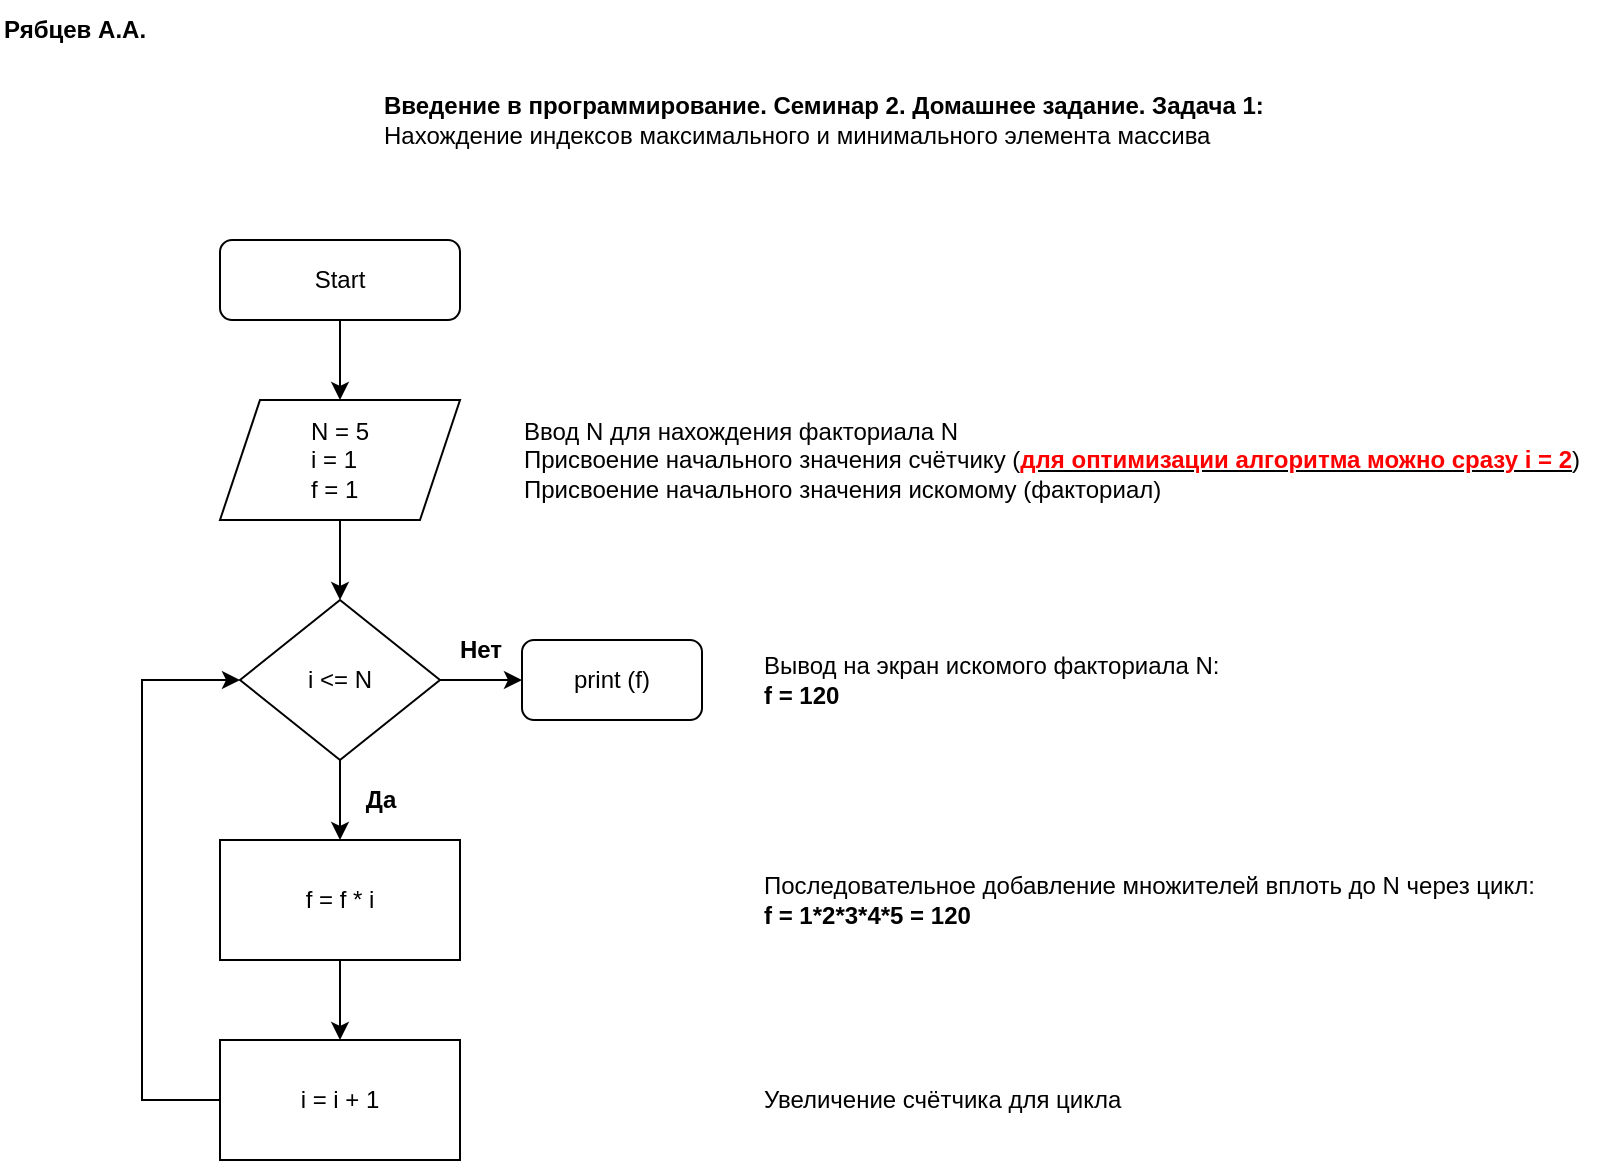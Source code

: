 <mxfile version="20.6.2" type="github">
  <diagram id="C5RBs43oDa-KdzZeNtuy" name="Page-1">
    <mxGraphModel dx="1422" dy="754" grid="1" gridSize="10" guides="1" tooltips="1" connect="1" arrows="1" fold="1" page="1" pageScale="1" pageWidth="827" pageHeight="1169" math="0" shadow="0">
      <root>
        <mxCell id="WIyWlLk6GJQsqaUBKTNV-0" />
        <mxCell id="WIyWlLk6GJQsqaUBKTNV-1" parent="WIyWlLk6GJQsqaUBKTNV-0" />
        <mxCell id="4gVl8pctc3jqohFmoUcx-20" value="" style="edgeStyle=orthogonalEdgeStyle;rounded=0;orthogonalLoop=1;jettySize=auto;html=1;" edge="1" parent="WIyWlLk6GJQsqaUBKTNV-1" source="4gVl8pctc3jqohFmoUcx-21">
          <mxGeometry relative="1" as="geometry">
            <mxPoint x="190" y="210" as="targetPoint" />
          </mxGeometry>
        </mxCell>
        <mxCell id="4gVl8pctc3jqohFmoUcx-21" value="Start" style="rounded=1;whiteSpace=wrap;html=1;fontSize=12;glass=0;strokeWidth=1;shadow=0;" vertex="1" parent="WIyWlLk6GJQsqaUBKTNV-1">
          <mxGeometry x="130" y="130" width="120" height="40" as="geometry" />
        </mxCell>
        <mxCell id="4gVl8pctc3jqohFmoUcx-22" value="print (f)" style="rounded=1;whiteSpace=wrap;html=1;fontSize=12;glass=0;strokeWidth=1;shadow=0;" vertex="1" parent="WIyWlLk6GJQsqaUBKTNV-1">
          <mxGeometry x="281" y="330" width="90" height="40" as="geometry" />
        </mxCell>
        <mxCell id="4gVl8pctc3jqohFmoUcx-23" value="" style="edgeStyle=orthogonalEdgeStyle;rounded=0;orthogonalLoop=1;jettySize=auto;html=1;" edge="1" parent="WIyWlLk6GJQsqaUBKTNV-1" source="4gVl8pctc3jqohFmoUcx-24" target="4gVl8pctc3jqohFmoUcx-31">
          <mxGeometry relative="1" as="geometry" />
        </mxCell>
        <mxCell id="4gVl8pctc3jqohFmoUcx-24" value="&lt;div style=&quot;text-align: justify;&quot;&gt;&lt;span style=&quot;background-color: initial;&quot;&gt;N = 5&lt;/span&gt;&lt;/div&gt;&lt;div style=&quot;text-align: justify;&quot;&gt;&lt;span style=&quot;background-color: initial;&quot;&gt;i = 1&lt;/span&gt;&lt;/div&gt;&lt;div style=&quot;text-align: justify;&quot;&gt;&lt;span style=&quot;background-color: initial;&quot;&gt;f = 1&lt;/span&gt;&lt;/div&gt;" style="shape=parallelogram;perimeter=parallelogramPerimeter;whiteSpace=wrap;html=1;fixedSize=1;" vertex="1" parent="WIyWlLk6GJQsqaUBKTNV-1">
          <mxGeometry x="130" y="210" width="120" height="60" as="geometry" />
        </mxCell>
        <mxCell id="4gVl8pctc3jqohFmoUcx-25" value="Вывод на экран искомого факториала N:&amp;nbsp;&lt;br&gt;&lt;b&gt;f = 120&lt;/b&gt;" style="text;html=1;align=left;verticalAlign=middle;resizable=0;points=[];autosize=1;strokeColor=none;fillColor=none;" vertex="1" parent="WIyWlLk6GJQsqaUBKTNV-1">
          <mxGeometry x="400" y="330" width="250" height="40" as="geometry" />
        </mxCell>
        <mxCell id="4gVl8pctc3jqohFmoUcx-26" value="&lt;div style=&quot;&quot;&gt;&lt;span style=&quot;background-color: initial;&quot;&gt;Последовательное добавление множителей вплоть до N через цикл:&amp;nbsp;&lt;/span&gt;&lt;/div&gt;&lt;div style=&quot;&quot;&gt;&lt;span style=&quot;background-color: initial;&quot;&gt;&lt;b&gt;f = 1*2*3*4*5 = 120&lt;/b&gt;&lt;/span&gt;&lt;/div&gt;" style="text;html=1;align=left;verticalAlign=middle;resizable=0;points=[];autosize=1;strokeColor=none;fillColor=none;" vertex="1" parent="WIyWlLk6GJQsqaUBKTNV-1">
          <mxGeometry x="400" y="440" width="410" height="40" as="geometry" />
        </mxCell>
        <mxCell id="4gVl8pctc3jqohFmoUcx-27" value="Ввод N для нахождения факториала N&lt;br&gt;Присвоение начального значения счётчику (&lt;b&gt;&lt;u&gt;&lt;font color=&quot;#ff0000&quot;&gt;для оптимизации алгоритма можно сразу i = 2&lt;/font&gt;&lt;/u&gt;&lt;/b&gt;)&lt;br&gt;Присвоение начального значения искомому (факториал)" style="text;html=1;align=left;verticalAlign=middle;resizable=0;points=[];autosize=1;strokeColor=none;fillColor=none;" vertex="1" parent="WIyWlLk6GJQsqaUBKTNV-1">
          <mxGeometry x="280" y="210" width="550" height="60" as="geometry" />
        </mxCell>
        <mxCell id="4gVl8pctc3jqohFmoUcx-28" value="&lt;b&gt;Введение в программирование. Семинар 2. Домашнее задание. Задача 1:&lt;br&gt;&lt;/b&gt;&lt;div&gt;&lt;div&gt;Нахождение индексов максимального и минимального элемента&amp;nbsp;&lt;span style=&quot;background-color: initial;&quot;&gt;массива&lt;/span&gt;&lt;/div&gt;&lt;/div&gt;" style="text;html=1;align=left;verticalAlign=middle;resizable=0;points=[];autosize=1;strokeColor=none;fillColor=none;" vertex="1" parent="WIyWlLk6GJQsqaUBKTNV-1">
          <mxGeometry x="210" y="50" width="460" height="40" as="geometry" />
        </mxCell>
        <mxCell id="4gVl8pctc3jqohFmoUcx-29" value="" style="edgeStyle=orthogonalEdgeStyle;rounded=0;orthogonalLoop=1;jettySize=auto;html=1;" edge="1" parent="WIyWlLk6GJQsqaUBKTNV-1" source="4gVl8pctc3jqohFmoUcx-31" target="4gVl8pctc3jqohFmoUcx-33">
          <mxGeometry relative="1" as="geometry" />
        </mxCell>
        <mxCell id="4gVl8pctc3jqohFmoUcx-30" value="" style="edgeStyle=orthogonalEdgeStyle;rounded=0;orthogonalLoop=1;jettySize=auto;html=1;" edge="1" parent="WIyWlLk6GJQsqaUBKTNV-1" source="4gVl8pctc3jqohFmoUcx-31" target="4gVl8pctc3jqohFmoUcx-22">
          <mxGeometry relative="1" as="geometry" />
        </mxCell>
        <mxCell id="4gVl8pctc3jqohFmoUcx-31" value="i &amp;lt;= N" style="rhombus;whiteSpace=wrap;html=1;" vertex="1" parent="WIyWlLk6GJQsqaUBKTNV-1">
          <mxGeometry x="140" y="310" width="100" height="80" as="geometry" />
        </mxCell>
        <mxCell id="4gVl8pctc3jqohFmoUcx-32" value="" style="edgeStyle=orthogonalEdgeStyle;rounded=0;orthogonalLoop=1;jettySize=auto;html=1;" edge="1" parent="WIyWlLk6GJQsqaUBKTNV-1" source="4gVl8pctc3jqohFmoUcx-33" target="4gVl8pctc3jqohFmoUcx-37">
          <mxGeometry relative="1" as="geometry" />
        </mxCell>
        <mxCell id="4gVl8pctc3jqohFmoUcx-33" value="f = f * i" style="rounded=0;whiteSpace=wrap;html=1;" vertex="1" parent="WIyWlLk6GJQsqaUBKTNV-1">
          <mxGeometry x="130" y="430" width="120" height="60" as="geometry" />
        </mxCell>
        <mxCell id="4gVl8pctc3jqohFmoUcx-34" value="&lt;b&gt;Да&lt;/b&gt;" style="text;html=1;align=center;verticalAlign=middle;resizable=0;points=[];autosize=1;strokeColor=none;fillColor=none;" vertex="1" parent="WIyWlLk6GJQsqaUBKTNV-1">
          <mxGeometry x="190" y="395" width="40" height="30" as="geometry" />
        </mxCell>
        <mxCell id="4gVl8pctc3jqohFmoUcx-35" value="&lt;b&gt;Нет&lt;/b&gt;" style="text;html=1;align=center;verticalAlign=middle;resizable=0;points=[];autosize=1;strokeColor=none;fillColor=none;" vertex="1" parent="WIyWlLk6GJQsqaUBKTNV-1">
          <mxGeometry x="240" y="320" width="40" height="30" as="geometry" />
        </mxCell>
        <mxCell id="4gVl8pctc3jqohFmoUcx-36" style="edgeStyle=orthogonalEdgeStyle;rounded=0;orthogonalLoop=1;jettySize=auto;html=1;entryX=0;entryY=0.5;entryDx=0;entryDy=0;" edge="1" parent="WIyWlLk6GJQsqaUBKTNV-1" source="4gVl8pctc3jqohFmoUcx-37" target="4gVl8pctc3jqohFmoUcx-31">
          <mxGeometry relative="1" as="geometry">
            <Array as="points">
              <mxPoint x="91" y="560" />
              <mxPoint x="91" y="350" />
            </Array>
          </mxGeometry>
        </mxCell>
        <mxCell id="4gVl8pctc3jqohFmoUcx-37" value="i = i + 1" style="rounded=0;whiteSpace=wrap;html=1;" vertex="1" parent="WIyWlLk6GJQsqaUBKTNV-1">
          <mxGeometry x="130" y="530" width="120" height="60" as="geometry" />
        </mxCell>
        <mxCell id="4gVl8pctc3jqohFmoUcx-38" value="&lt;div style=&quot;&quot;&gt;Увеличение счётчика для цикла&lt;br&gt;&lt;/div&gt;" style="text;html=1;align=left;verticalAlign=middle;resizable=0;points=[];autosize=1;strokeColor=none;fillColor=none;" vertex="1" parent="WIyWlLk6GJQsqaUBKTNV-1">
          <mxGeometry x="400" y="545" width="200" height="30" as="geometry" />
        </mxCell>
        <mxCell id="4gVl8pctc3jqohFmoUcx-39" value="&lt;b&gt;Рябцев А.А.&lt;/b&gt;" style="text;html=1;align=left;verticalAlign=middle;resizable=0;points=[];autosize=1;strokeColor=none;fillColor=none;" vertex="1" parent="WIyWlLk6GJQsqaUBKTNV-1">
          <mxGeometry x="20" y="10" width="90" height="30" as="geometry" />
        </mxCell>
      </root>
    </mxGraphModel>
  </diagram>
</mxfile>
